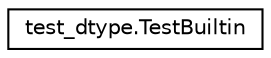 digraph "Graphical Class Hierarchy"
{
 // LATEX_PDF_SIZE
  edge [fontname="Helvetica",fontsize="10",labelfontname="Helvetica",labelfontsize="10"];
  node [fontname="Helvetica",fontsize="10",shape=record];
  rankdir="LR";
  Node0 [label="test_dtype.TestBuiltin",height=0.2,width=0.4,color="black", fillcolor="white", style="filled",URL="$classtest__dtype_1_1TestBuiltin.html",tooltip=" "];
}

